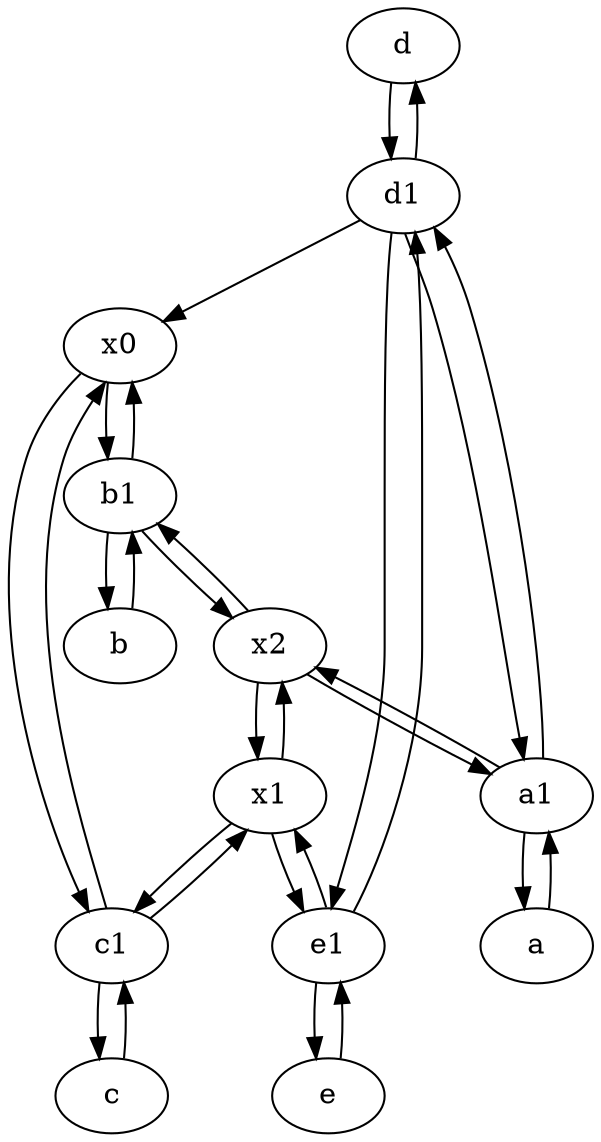 digraph  {
	d [pos="20,30!"];
	e [pos="30,50!"];
	b1 [pos="45,20!"];
	x1;
	e1 [pos="25,45!"];
	a1 [pos="40,15!"];
	c1 [pos="30,15!"];
	x0;
	b [pos="50,20!"];
	x2;
	d1 [pos="25,30!"];
	c [pos="20,10!"];
	a [pos="40,10!"];
	d -> d1;
	c1 -> c;
	e1 -> e;
	a1 -> x2;
	b -> b1;
	e1 -> d1;
	x1 -> x2;
	x0 -> b1;
	x2 -> x1;
	c1 -> x0;
	x0 -> c1;
	b1 -> b;
	d1 -> x0;
	e -> e1;
	a1 -> d1;
	a1 -> a;
	b1 -> x2;
	b1 -> x0;
	x1 -> e1;
	x1 -> c1;
	x2 -> a1;
	e1 -> x1;
	c -> c1;
	d1 -> d;
	d1 -> e1;
	a -> a1;
	d1 -> a1;
	x2 -> b1;
	c1 -> x1;

	}